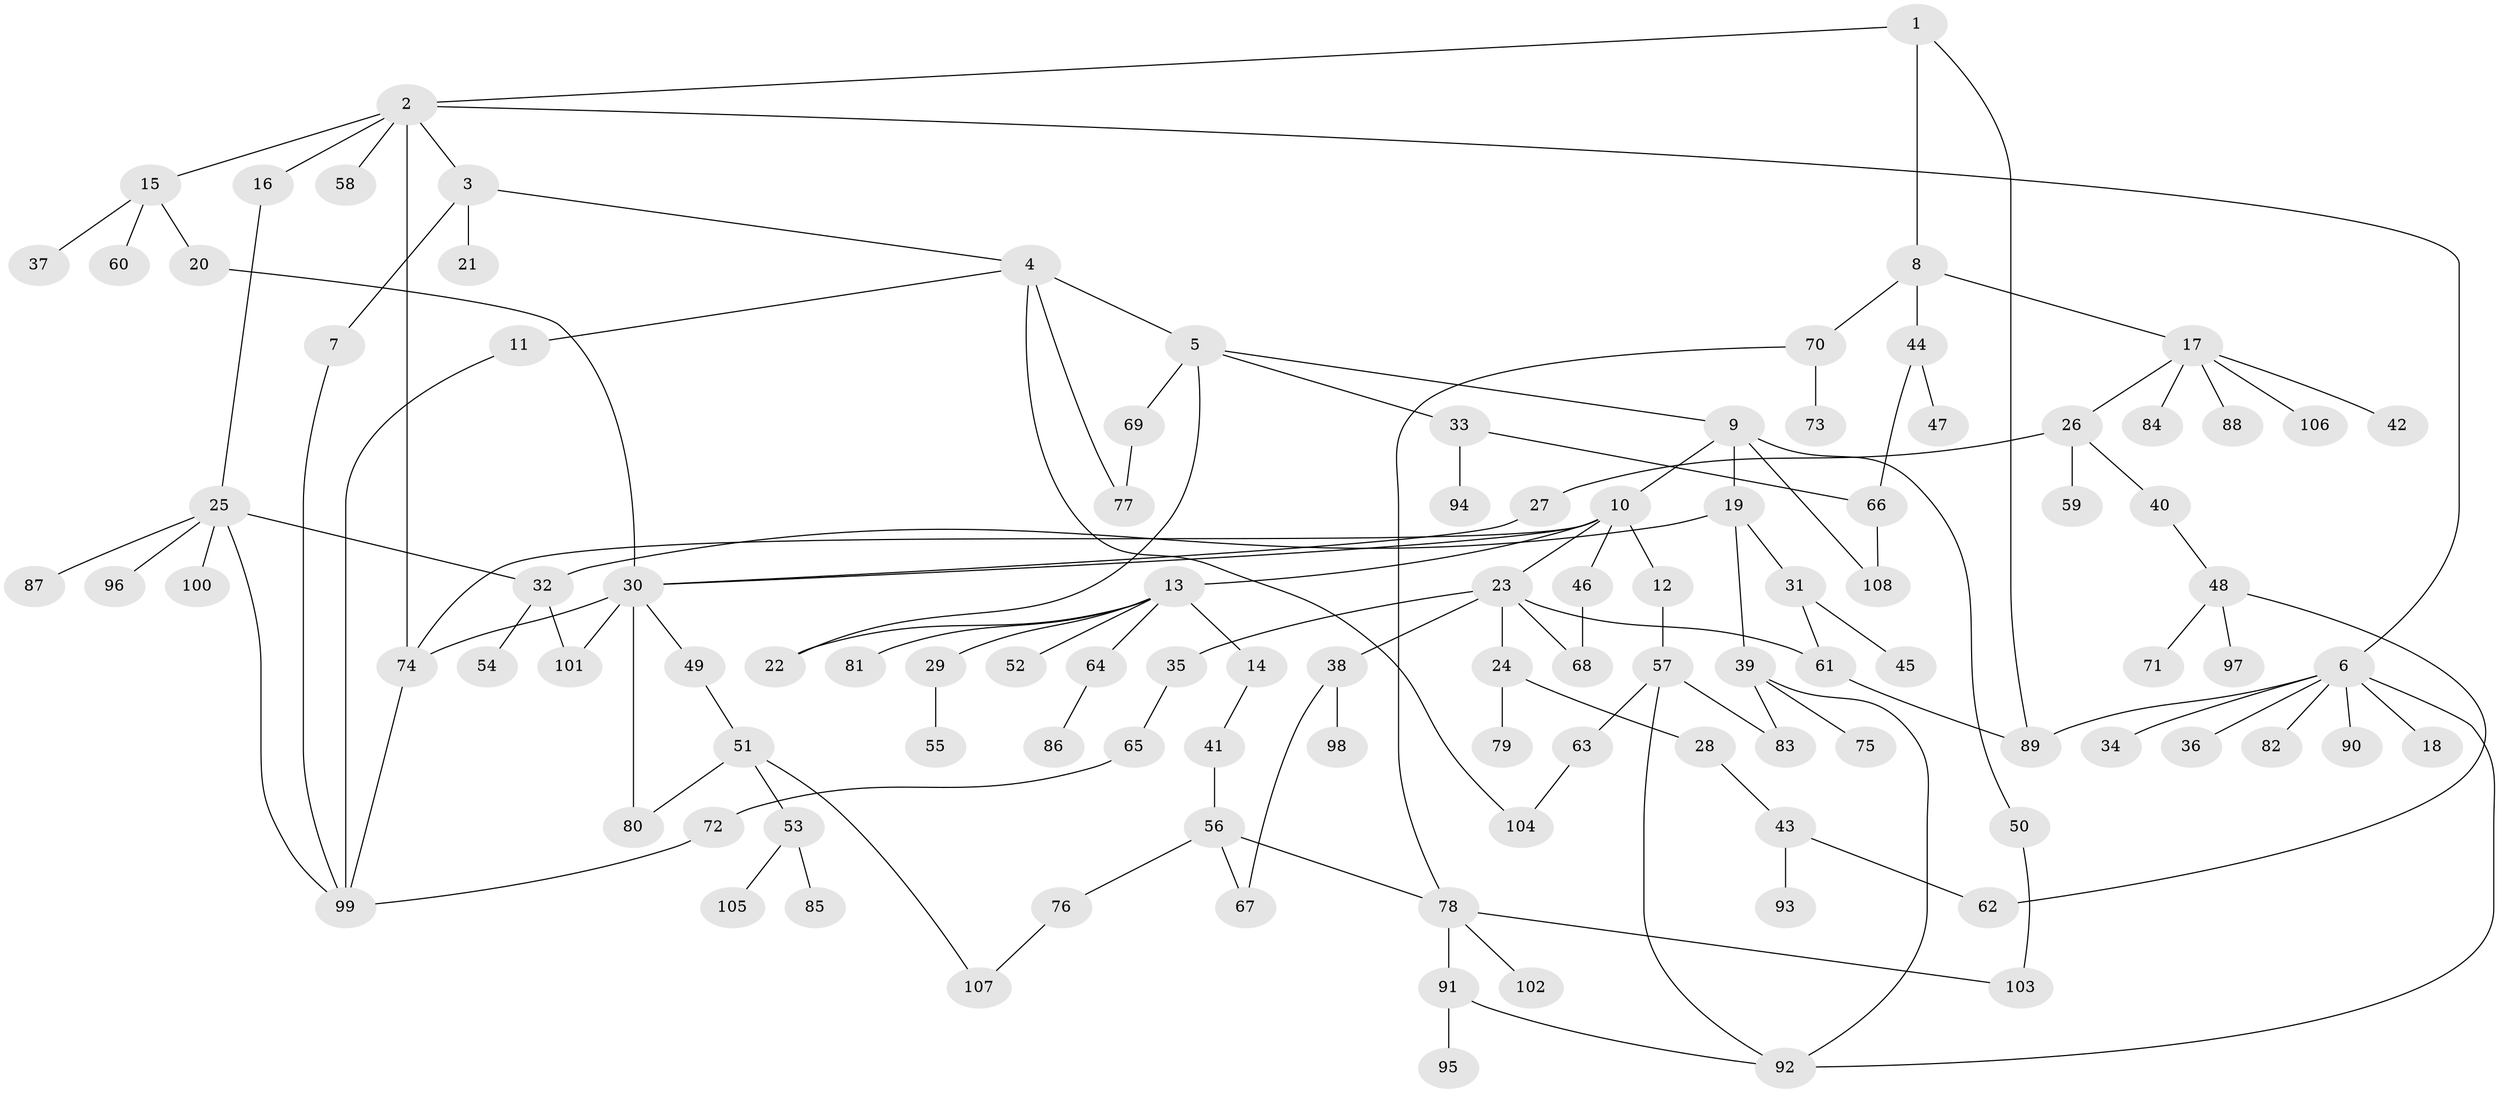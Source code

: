 // coarse degree distribution, {5: 0.0851063829787234, 6: 0.06382978723404255, 3: 0.23404255319148937, 4: 0.10638297872340426, 10: 0.02127659574468085, 2: 0.3404255319148936, 1: 0.14893617021276595}
// Generated by graph-tools (version 1.1) at 2025/49/03/04/25 22:49:06]
// undirected, 108 vertices, 136 edges
graph export_dot {
  node [color=gray90,style=filled];
  1;
  2;
  3;
  4;
  5;
  6;
  7;
  8;
  9;
  10;
  11;
  12;
  13;
  14;
  15;
  16;
  17;
  18;
  19;
  20;
  21;
  22;
  23;
  24;
  25;
  26;
  27;
  28;
  29;
  30;
  31;
  32;
  33;
  34;
  35;
  36;
  37;
  38;
  39;
  40;
  41;
  42;
  43;
  44;
  45;
  46;
  47;
  48;
  49;
  50;
  51;
  52;
  53;
  54;
  55;
  56;
  57;
  58;
  59;
  60;
  61;
  62;
  63;
  64;
  65;
  66;
  67;
  68;
  69;
  70;
  71;
  72;
  73;
  74;
  75;
  76;
  77;
  78;
  79;
  80;
  81;
  82;
  83;
  84;
  85;
  86;
  87;
  88;
  89;
  90;
  91;
  92;
  93;
  94;
  95;
  96;
  97;
  98;
  99;
  100;
  101;
  102;
  103;
  104;
  105;
  106;
  107;
  108;
  1 -- 2;
  1 -- 8;
  1 -- 89;
  2 -- 3;
  2 -- 6;
  2 -- 15;
  2 -- 16;
  2 -- 58;
  2 -- 74;
  3 -- 4;
  3 -- 7;
  3 -- 21;
  4 -- 5;
  4 -- 11;
  4 -- 104;
  4 -- 77;
  5 -- 9;
  5 -- 22;
  5 -- 33;
  5 -- 69;
  6 -- 18;
  6 -- 34;
  6 -- 36;
  6 -- 82;
  6 -- 89;
  6 -- 90;
  6 -- 92;
  7 -- 99;
  8 -- 17;
  8 -- 44;
  8 -- 70;
  9 -- 10;
  9 -- 19;
  9 -- 50;
  9 -- 108;
  10 -- 12;
  10 -- 13;
  10 -- 23;
  10 -- 46;
  10 -- 30;
  10 -- 74;
  11 -- 99;
  12 -- 57;
  13 -- 14;
  13 -- 29;
  13 -- 52;
  13 -- 64;
  13 -- 81;
  13 -- 22;
  14 -- 41;
  15 -- 20;
  15 -- 37;
  15 -- 60;
  16 -- 25;
  17 -- 26;
  17 -- 42;
  17 -- 84;
  17 -- 88;
  17 -- 106;
  19 -- 31;
  19 -- 32;
  19 -- 39;
  20 -- 30;
  23 -- 24;
  23 -- 35;
  23 -- 38;
  23 -- 61;
  23 -- 68;
  24 -- 28;
  24 -- 79;
  25 -- 87;
  25 -- 96;
  25 -- 100;
  25 -- 99;
  25 -- 32;
  26 -- 27;
  26 -- 40;
  26 -- 59;
  27 -- 30;
  28 -- 43;
  29 -- 55;
  30 -- 49;
  30 -- 74;
  30 -- 80;
  30 -- 101;
  31 -- 45;
  31 -- 61;
  32 -- 54;
  32 -- 101;
  33 -- 66;
  33 -- 94;
  35 -- 65;
  38 -- 98;
  38 -- 67;
  39 -- 75;
  39 -- 83;
  39 -- 92;
  40 -- 48;
  41 -- 56;
  43 -- 93;
  43 -- 62;
  44 -- 47;
  44 -- 66;
  46 -- 68;
  48 -- 62;
  48 -- 71;
  48 -- 97;
  49 -- 51;
  50 -- 103;
  51 -- 53;
  51 -- 107;
  51 -- 80;
  53 -- 85;
  53 -- 105;
  56 -- 67;
  56 -- 76;
  56 -- 78;
  57 -- 63;
  57 -- 92;
  57 -- 83;
  61 -- 89;
  63 -- 104;
  64 -- 86;
  65 -- 72;
  66 -- 108;
  69 -- 77;
  70 -- 73;
  70 -- 78;
  72 -- 99;
  74 -- 99;
  76 -- 107;
  78 -- 91;
  78 -- 102;
  78 -- 103;
  91 -- 95;
  91 -- 92;
}

